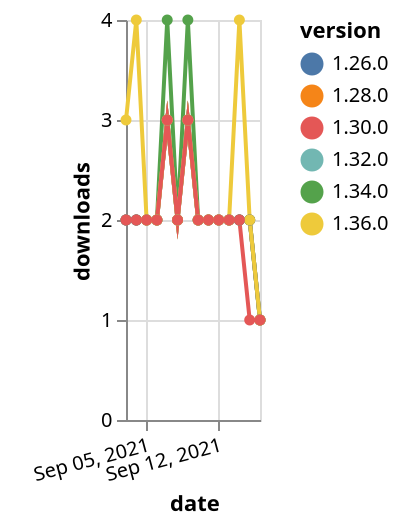 {"$schema": "https://vega.github.io/schema/vega-lite/v5.json", "description": "A simple bar chart with embedded data.", "data": {"values": [{"date": "2021-09-03", "total": 731, "delta": 2, "version": "1.34.0"}, {"date": "2021-09-04", "total": 733, "delta": 2, "version": "1.34.0"}, {"date": "2021-09-05", "total": 735, "delta": 2, "version": "1.34.0"}, {"date": "2021-09-06", "total": 737, "delta": 2, "version": "1.34.0"}, {"date": "2021-09-07", "total": 741, "delta": 4, "version": "1.34.0"}, {"date": "2021-09-08", "total": 743, "delta": 2, "version": "1.34.0"}, {"date": "2021-09-09", "total": 747, "delta": 4, "version": "1.34.0"}, {"date": "2021-09-10", "total": 749, "delta": 2, "version": "1.34.0"}, {"date": "2021-09-11", "total": 751, "delta": 2, "version": "1.34.0"}, {"date": "2021-09-12", "total": 753, "delta": 2, "version": "1.34.0"}, {"date": "2021-09-13", "total": 755, "delta": 2, "version": "1.34.0"}, {"date": "2021-09-14", "total": 757, "delta": 2, "version": "1.34.0"}, {"date": "2021-09-15", "total": 759, "delta": 2, "version": "1.34.0"}, {"date": "2021-09-16", "total": 760, "delta": 1, "version": "1.34.0"}, {"date": "2021-09-03", "total": 1031, "delta": 2, "version": "1.32.0"}, {"date": "2021-09-04", "total": 1033, "delta": 2, "version": "1.32.0"}, {"date": "2021-09-05", "total": 1035, "delta": 2, "version": "1.32.0"}, {"date": "2021-09-06", "total": 1037, "delta": 2, "version": "1.32.0"}, {"date": "2021-09-07", "total": 1040, "delta": 3, "version": "1.32.0"}, {"date": "2021-09-08", "total": 1042, "delta": 2, "version": "1.32.0"}, {"date": "2021-09-09", "total": 1045, "delta": 3, "version": "1.32.0"}, {"date": "2021-09-10", "total": 1047, "delta": 2, "version": "1.32.0"}, {"date": "2021-09-11", "total": 1049, "delta": 2, "version": "1.32.0"}, {"date": "2021-09-12", "total": 1051, "delta": 2, "version": "1.32.0"}, {"date": "2021-09-13", "total": 1053, "delta": 2, "version": "1.32.0"}, {"date": "2021-09-14", "total": 1055, "delta": 2, "version": "1.32.0"}, {"date": "2021-09-15", "total": 1057, "delta": 2, "version": "1.32.0"}, {"date": "2021-09-16", "total": 1058, "delta": 1, "version": "1.32.0"}, {"date": "2021-09-03", "total": 1670, "delta": 2, "version": "1.28.0"}, {"date": "2021-09-04", "total": 1672, "delta": 2, "version": "1.28.0"}, {"date": "2021-09-05", "total": 1674, "delta": 2, "version": "1.28.0"}, {"date": "2021-09-06", "total": 1676, "delta": 2, "version": "1.28.0"}, {"date": "2021-09-07", "total": 1679, "delta": 3, "version": "1.28.0"}, {"date": "2021-09-08", "total": 1681, "delta": 2, "version": "1.28.0"}, {"date": "2021-09-09", "total": 1684, "delta": 3, "version": "1.28.0"}, {"date": "2021-09-10", "total": 1686, "delta": 2, "version": "1.28.0"}, {"date": "2021-09-11", "total": 1688, "delta": 2, "version": "1.28.0"}, {"date": "2021-09-12", "total": 1690, "delta": 2, "version": "1.28.0"}, {"date": "2021-09-13", "total": 1692, "delta": 2, "version": "1.28.0"}, {"date": "2021-09-14", "total": 1694, "delta": 2, "version": "1.28.0"}, {"date": "2021-09-15", "total": 1696, "delta": 2, "version": "1.28.0"}, {"date": "2021-09-16", "total": 1697, "delta": 1, "version": "1.28.0"}, {"date": "2021-09-03", "total": 2065, "delta": 2, "version": "1.26.0"}, {"date": "2021-09-04", "total": 2067, "delta": 2, "version": "1.26.0"}, {"date": "2021-09-05", "total": 2069, "delta": 2, "version": "1.26.0"}, {"date": "2021-09-06", "total": 2071, "delta": 2, "version": "1.26.0"}, {"date": "2021-09-07", "total": 2074, "delta": 3, "version": "1.26.0"}, {"date": "2021-09-08", "total": 2076, "delta": 2, "version": "1.26.0"}, {"date": "2021-09-09", "total": 2079, "delta": 3, "version": "1.26.0"}, {"date": "2021-09-10", "total": 2081, "delta": 2, "version": "1.26.0"}, {"date": "2021-09-11", "total": 2083, "delta": 2, "version": "1.26.0"}, {"date": "2021-09-12", "total": 2085, "delta": 2, "version": "1.26.0"}, {"date": "2021-09-13", "total": 2087, "delta": 2, "version": "1.26.0"}, {"date": "2021-09-14", "total": 2089, "delta": 2, "version": "1.26.0"}, {"date": "2021-09-15", "total": 2091, "delta": 2, "version": "1.26.0"}, {"date": "2021-09-16", "total": 2092, "delta": 1, "version": "1.26.0"}, {"date": "2021-09-03", "total": 234, "delta": 3, "version": "1.36.0"}, {"date": "2021-09-04", "total": 238, "delta": 4, "version": "1.36.0"}, {"date": "2021-09-05", "total": 240, "delta": 2, "version": "1.36.0"}, {"date": "2021-09-06", "total": 242, "delta": 2, "version": "1.36.0"}, {"date": "2021-09-07", "total": 245, "delta": 3, "version": "1.36.0"}, {"date": "2021-09-08", "total": 247, "delta": 2, "version": "1.36.0"}, {"date": "2021-09-09", "total": 250, "delta": 3, "version": "1.36.0"}, {"date": "2021-09-10", "total": 252, "delta": 2, "version": "1.36.0"}, {"date": "2021-09-11", "total": 254, "delta": 2, "version": "1.36.0"}, {"date": "2021-09-12", "total": 256, "delta": 2, "version": "1.36.0"}, {"date": "2021-09-13", "total": 258, "delta": 2, "version": "1.36.0"}, {"date": "2021-09-14", "total": 262, "delta": 4, "version": "1.36.0"}, {"date": "2021-09-15", "total": 264, "delta": 2, "version": "1.36.0"}, {"date": "2021-09-16", "total": 265, "delta": 1, "version": "1.36.0"}, {"date": "2021-09-03", "total": 1480, "delta": 2, "version": "1.30.0"}, {"date": "2021-09-04", "total": 1482, "delta": 2, "version": "1.30.0"}, {"date": "2021-09-05", "total": 1484, "delta": 2, "version": "1.30.0"}, {"date": "2021-09-06", "total": 1486, "delta": 2, "version": "1.30.0"}, {"date": "2021-09-07", "total": 1489, "delta": 3, "version": "1.30.0"}, {"date": "2021-09-08", "total": 1491, "delta": 2, "version": "1.30.0"}, {"date": "2021-09-09", "total": 1494, "delta": 3, "version": "1.30.0"}, {"date": "2021-09-10", "total": 1496, "delta": 2, "version": "1.30.0"}, {"date": "2021-09-11", "total": 1498, "delta": 2, "version": "1.30.0"}, {"date": "2021-09-12", "total": 1500, "delta": 2, "version": "1.30.0"}, {"date": "2021-09-13", "total": 1502, "delta": 2, "version": "1.30.0"}, {"date": "2021-09-14", "total": 1504, "delta": 2, "version": "1.30.0"}, {"date": "2021-09-15", "total": 1505, "delta": 1, "version": "1.30.0"}, {"date": "2021-09-16", "total": 1506, "delta": 1, "version": "1.30.0"}]}, "width": "container", "mark": {"type": "line", "point": {"filled": true}}, "encoding": {"x": {"field": "date", "type": "temporal", "timeUnit": "yearmonthdate", "title": "date", "axis": {"labelAngle": -15}}, "y": {"field": "delta", "type": "quantitative", "title": "downloads"}, "color": {"field": "version", "type": "nominal"}, "tooltip": {"field": "delta"}}}